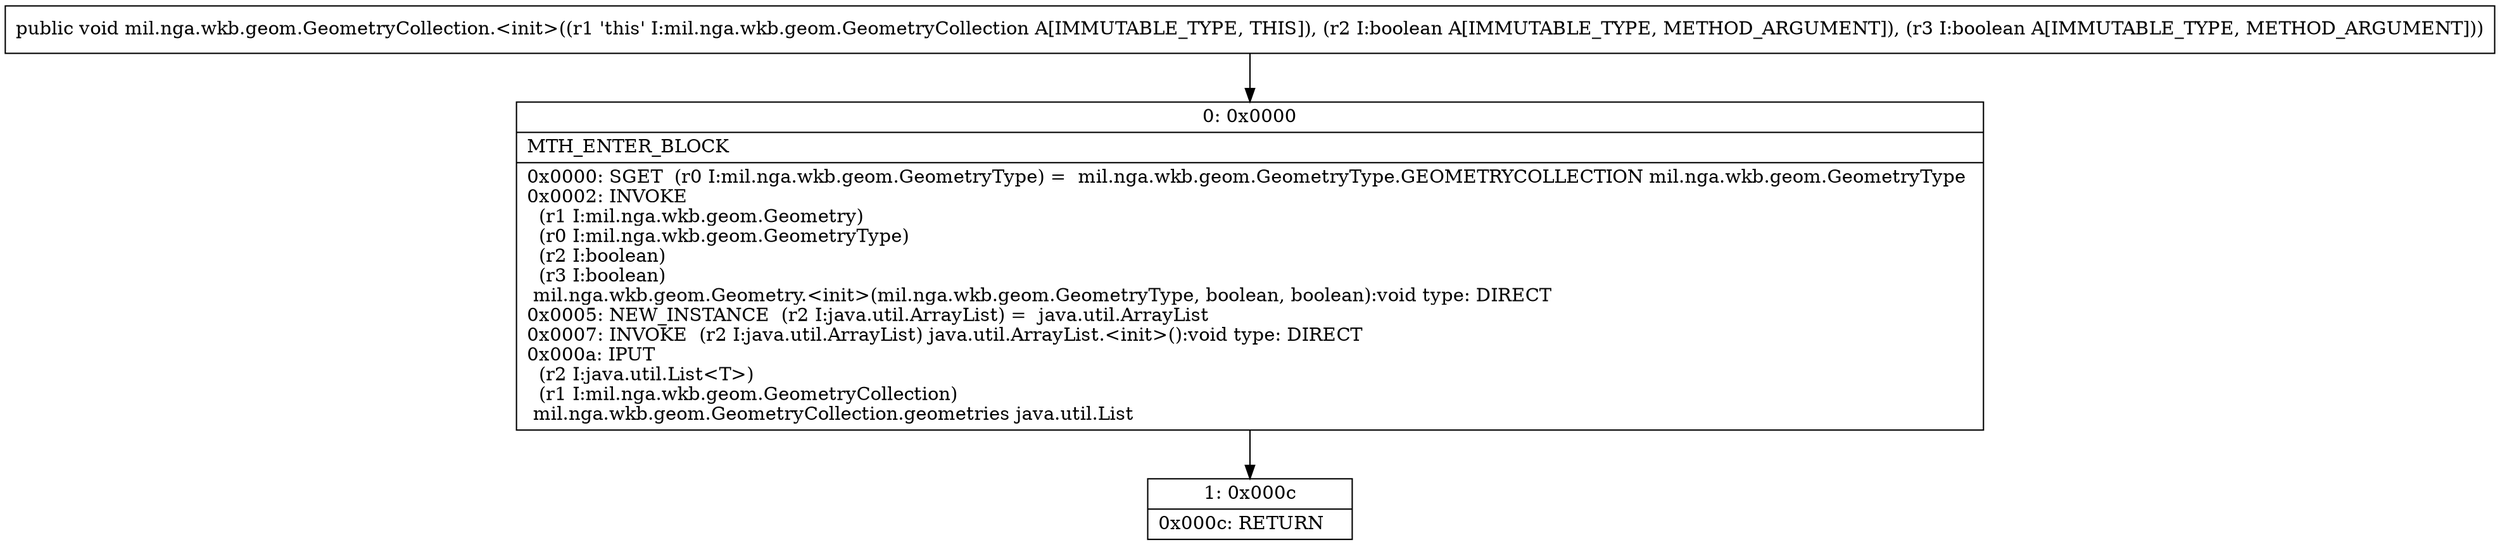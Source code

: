 digraph "CFG formil.nga.wkb.geom.GeometryCollection.\<init\>(ZZ)V" {
Node_0 [shape=record,label="{0\:\ 0x0000|MTH_ENTER_BLOCK\l|0x0000: SGET  (r0 I:mil.nga.wkb.geom.GeometryType) =  mil.nga.wkb.geom.GeometryType.GEOMETRYCOLLECTION mil.nga.wkb.geom.GeometryType \l0x0002: INVOKE  \l  (r1 I:mil.nga.wkb.geom.Geometry)\l  (r0 I:mil.nga.wkb.geom.GeometryType)\l  (r2 I:boolean)\l  (r3 I:boolean)\l mil.nga.wkb.geom.Geometry.\<init\>(mil.nga.wkb.geom.GeometryType, boolean, boolean):void type: DIRECT \l0x0005: NEW_INSTANCE  (r2 I:java.util.ArrayList) =  java.util.ArrayList \l0x0007: INVOKE  (r2 I:java.util.ArrayList) java.util.ArrayList.\<init\>():void type: DIRECT \l0x000a: IPUT  \l  (r2 I:java.util.List\<T\>)\l  (r1 I:mil.nga.wkb.geom.GeometryCollection)\l mil.nga.wkb.geom.GeometryCollection.geometries java.util.List \l}"];
Node_1 [shape=record,label="{1\:\ 0x000c|0x000c: RETURN   \l}"];
MethodNode[shape=record,label="{public void mil.nga.wkb.geom.GeometryCollection.\<init\>((r1 'this' I:mil.nga.wkb.geom.GeometryCollection A[IMMUTABLE_TYPE, THIS]), (r2 I:boolean A[IMMUTABLE_TYPE, METHOD_ARGUMENT]), (r3 I:boolean A[IMMUTABLE_TYPE, METHOD_ARGUMENT])) }"];
MethodNode -> Node_0;
Node_0 -> Node_1;
}

